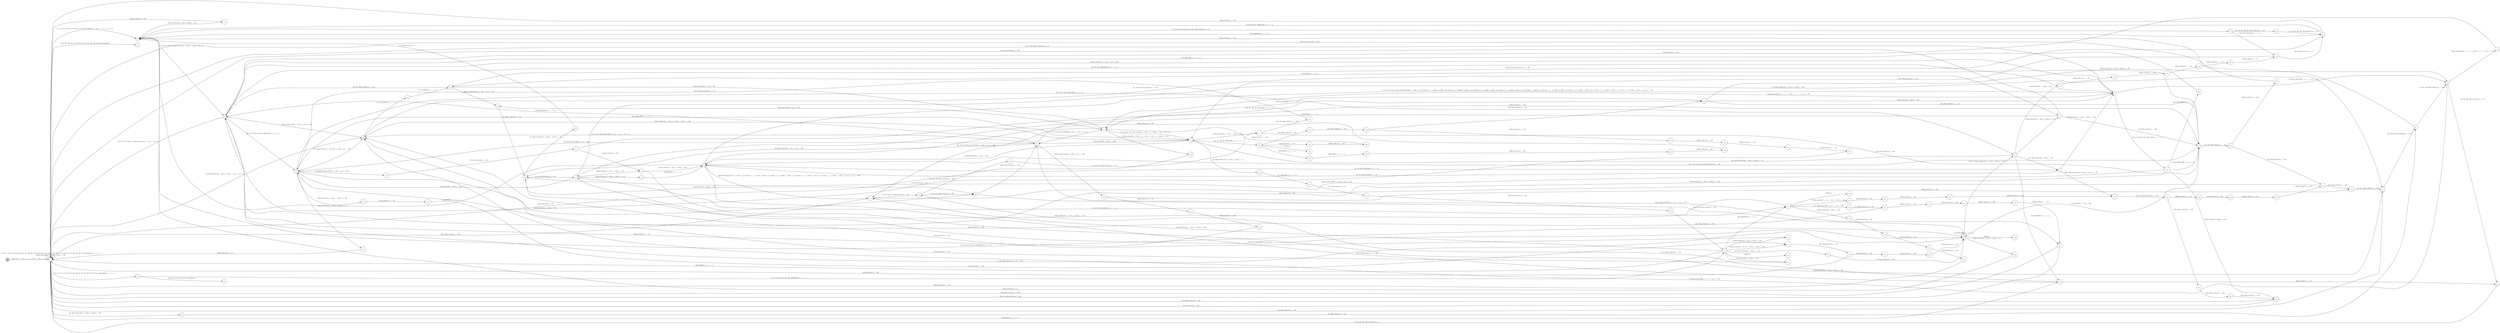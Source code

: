 digraph EFSM{
  graph [rankdir="LR", fontname="Latin Modern Math"];
  node [color="black", fillcolor="white", shape="circle", style="filled", fontname="Latin Modern Math"];
  edge [fontname="Latin Modern Math"];

  s0[fillcolor="gray", label=<s<sub>0</sub>>];
  s1[label=<s<sub>1</sub>>];
  s2[label=<s<sub>2</sub>>];
  s3[label=<s<sub>3</sub>>];
  s4[label=<s<sub>4</sub>>];
  s5[label=<s<sub>5</sub>>];
  s6[label=<s<sub>6</sub>>];
  s7[label=<s<sub>7</sub>>];
  s8[label=<s<sub>8</sub>>];
  s9[label=<s<sub>9</sub>>];
  s10[label=<s<sub>10</sub>>];
  s11[label=<s<sub>11</sub>>];
  s12[label=<s<sub>12</sub>>];
  s16[label=<s<sub>16</sub>>];
  s17[label=<s<sub>17</sub>>];
  s19[label=<s<sub>19</sub>>];
  s26[label=<s<sub>26</sub>>];
  s27[label=<s<sub>27</sub>>];
  s29[label=<s<sub>29</sub>>];
  s32[label=<s<sub>32</sub>>];
  s40[label=<s<sub>40</sub>>];
  s42[label=<s<sub>42</sub>>];
  s44[label=<s<sub>44</sub>>];
  s46[label=<s<sub>46</sub>>];
  s47[label=<s<sub>47</sub>>];
  s48[label=<s<sub>48</sub>>];
  s49[label=<s<sub>49</sub>>];
  s54[label=<s<sub>54</sub>>];
  s55[label=<s<sub>55</sub>>];
  s56[label=<s<sub>56</sub>>];
  s60[label=<s<sub>60</sub>>];
  s61[label=<s<sub>61</sub>>];
  s64[label=<s<sub>64</sub>>];
  s66[label=<s<sub>66</sub>>];
  s67[label=<s<sub>67</sub>>];
  s69[label=<s<sub>69</sub>>];
  s71[label=<s<sub>71</sub>>];
  s73[label=<s<sub>73</sub>>];
  s75[label=<s<sub>75</sub>>];
  s76[label=<s<sub>76</sub>>];
  s90[label=<s<sub>90</sub>>];
  s93[label=<s<sub>93</sub>>];
  s110[label=<s<sub>110</sub>>];
  s114[label=<s<sub>114</sub>>];
  s116[label=<s<sub>116</sub>>];
  s117[label=<s<sub>117</sub>>];
  s118[label=<s<sub>118</sub>>];
  s120[label=<s<sub>120</sub>>];
  s130[label=<s<sub>130</sub>>];
  s146[label=<s<sub>146</sub>>];
  s147[label=<s<sub>147</sub>>];
  s152[label=<s<sub>152</sub>>];
  s160[label=<s<sub>160</sub>>];
  s162[label=<s<sub>162</sub>>];
  s163[label=<s<sub>163</sub>>];
  s165[label=<s<sub>165</sub>>];
  s166[label=<s<sub>166</sub>>];
  s167[label=<s<sub>167</sub>>];
  s168[label=<s<sub>168</sub>>];
  s169[label=<s<sub>169</sub>>];
  s170[label=<s<sub>170</sub>>];
  s184[label=<s<sub>184</sub>>];
  s188[label=<s<sub>188</sub>>];
  s189[label=<s<sub>189</sub>>];
  s190[label=<s<sub>190</sub>>];
  s198[label=<s<sub>198</sub>>];
  s199[label=<s<sub>199</sub>>];
  s204[label=<s<sub>204</sub>>];
  s205[label=<s<sub>205</sub>>];
  s214[label=<s<sub>214</sub>>];
  s215[label=<s<sub>215</sub>>];
  s228[label=<s<sub>228</sub>>];
  s245[label=<s<sub>245</sub>>];
  s272[label=<s<sub>272</sub>>];
  s277[label=<s<sub>277</sub>>];
  s278[label=<s<sub>278</sub>>];
  s279[label=<s<sub>279</sub>>];
  s280[label=<s<sub>280</sub>>];
  s281[label=<s<sub>281</sub>>];
  s282[label=<s<sub>282</sub>>];
  s283[label=<s<sub>283</sub>>];
  s284[label=<s<sub>284</sub>>];
  s297[label=<s<sub>297</sub>>];
  s298[label=<s<sub>298</sub>>];
  s299[label=<s<sub>299</sub>>];
  s300[label=<s<sub>300</sub>>];
  s305[label=<s<sub>305</sub>>];
  s306[label=<s<sub>306</sub>>];
  s322[label=<s<sub>322</sub>>];
  s326[label=<s<sub>326</sub>>];
  s347[label=<s<sub>347</sub>>];
  s380[label=<s<sub>380</sub>>];
  s389[label=<s<sub>389</sub>>];
  s390[label=<s<sub>390</sub>>];
  s394[label=<s<sub>394</sub>>];
  s395[label=<s<sub>395</sub>>];
  s396[label=<s<sub>396</sub>>];
  s397[label=<s<sub>397</sub>>];
  s398[label=<s<sub>398</sub>>];
  s416[label=<s<sub>416</sub>>];
  s417[label=<s<sub>417</sub>>];
  s418[label=<s<sub>418</sub>>];
  s419[label=<s<sub>419</sub>>];
  s421[label=<s<sub>421</sub>>];
  s422[label=<s<sub>422</sub>>];
  s446[label=<s<sub>446</sub>>];
  s496[label=<s<sub>496</sub>>];
  s497[label=<s<sub>497</sub>>];
  s498[label=<s<sub>498</sub>>];
  s510[label=<s<sub>510</sub>>];
  s511[label=<s<sub>511</sub>>];
  s514[label=<s<sub>514</sub>>];
  s515[label=<s<sub>515</sub>>];
  s519[label=<s<sub>519</sub>>];
  s520[label=<s<sub>520</sub>>];
  s521[label=<s<sub>521</sub>>];
  s522[label=<s<sub>522</sub>>];
  s537[label=<s<sub>537</sub>>];

  s0->s1[label=<<i> [1]start:2/o<sub>1</sub> := 200, o<sub>2</sub> := 3, o<sub>3</sub> := 0&#91;r<sub>3</sub> := 150, r<sub>2</sub> := 250&#93;</i>>];
  s4->s5[label=<<i> [5]moveEast:0&#91;r<sub>3</sub> &gt; -7&#93;/o<sub>1</sub> := 200</i>>];
  s7->s8[label=<<i> [8, 254]moveEast:0&#91;202 &gt; r<sub>2</sub> + -1 &times; r<sub>3</sub>&#93;/o<sub>1</sub> := 150</i>>];
  s8->s9[label=<<i> [9, 255]moveEast:0&#91;202 &gt; r<sub>2</sub> + -1 &times; r<sub>3</sub>&#93;/o<sub>1</sub> := 200</i>>];
  s12->s6[label=<<i> [13, 330]moveEast:0&#91;r<sub>3</sub> &gt; -50&#93;/o<sub>1</sub> := 400</i>>];
  s6->s2[label=<<i> [14]shieldHit:1/o<sub>1</sub> := -1 + i<sub>0</sub></i>>];
  s2->s4[label=<<i> [15, 38, 83, 211, 382, 413, 451]alienHit:1/o<sub>1</sub> := 1 + i<sub>0</sub></i>>];
  s16->s17[label=<<i> [17]moveWest:0&#91;r<sub>2</sub> &gt; 354&#93;/o<sub>1</sub> := 350</i>>];
  s17->s9[label=<<i> [18, 127]moveWest:0&#91;r<sub>2</sub> &gt; 347, 400 &gt; r<sub>2</sub>, 400 &gt; r<sub>2</sub>&#93;/o<sub>1</sub> := 200</i>>];
  s19->s5[label=<<i> [20, 187]moveWest:0/o<sub>1</sub> := 200</i>>];
  s1->s26[label=<<i> [26, 267]moveEast:0&#91;!(r<sub>3</sub> &gt; 124&or;r<sub>3</sub> &gt; 124)&#93;/o<sub>1</sub> := 100</i>>];
  s26->s27[label=<<i> [27, 268]moveEast:0/o<sub>1</sub> := 150</i>>];
  s10->s40[label=<<i> [40, 85]moveEast:0&#91;!(r<sub>3</sub> &gt; 2&or;r<sub>3</sub> &gt; 2)&#93;/o<sub>1</sub> := 100</i>>];
  s16->s42[label=<<i> [42]moveWest:0&#91;!(r<sub>2</sub> &gt; 354&or;r<sub>2</sub> &gt; 354)&#93;/o<sub>1</sub> := 100</i>>];
  s42->s6[label=<<i> [43]shieldHit:1/o<sub>1</sub> := -1 + i<sub>0</sub></i>>];
  s44->s6[label=<<i> [45, 175, 437]moveEast:0/o<sub>1</sub> := 150</i>>];
  s55->s56[label=<<i> [56, 243]moveWest:0&#91;r<sub>3</sub> &gt; 124&#93;/o<sub>1</sub> := 150</i>>];
  s56->s4[label=<<i> [57, 244]moveWest:0/o<sub>1</sub> := 100</i>>];
  s4->s4[label=<<i> [58, 325]shieldHit:1/o<sub>1</sub> := -1 + i<sub>0</sub></i>>];
  s4->s16[label=<<i> [16, 59, 212, 517]alienHit:1/o<sub>1</sub> := 1 + i<sub>0</sub></i>>];
  s16->s60[label=<<i> [60]moveEast:0&#91;r<sub>3</sub> &gt; 124, r<sub>3</sub> &gt; 124&#93;/o<sub>1</sub> := 150</i>>];
  s60->s61[label=<<i> [61]moveEast:0&#91;!(r<sub>2</sub> &gt; 404&or;r<sub>2</sub> &gt; 404)&#93;/o<sub>1</sub> := 200</i>>];
  s61->s1[label=<<i> [62, 369]moveEast:0/o<sub>1</sub> := 250</i>>];
  s1->s9[label=<<i> [65, 124]moveEast:0&#91;r<sub>3</sub> &gt; 124, r<sub>3</sub> &gt; 124&#93;/o<sub>1</sub> := r<sub>2</sub>&#91;r<sub>2</sub> := 50 + r<sub>2</sub>&#93;</i>>];
  s9->s66[label=<<i> [66, 311]shieldHit:1/o<sub>1</sub> := -1 + i<sub>0</sub></i>>];
  s66->s67[label=<<i> [67, 312]alienHit:1/o<sub>1</sub> := 1 + i<sub>0</sub></i>>];
  s67->s11[label=<<i> [68]moveWest:0&#91;350 &gt; r<sub>2</sub>&#93;/o<sub>1</sub> := 200</i>>];
  s11->s69[label=<<i> [69]moveWest:0&#91;350 &gt; r<sub>2</sub>&#93;/o<sub>1</sub> := 150</i>>];
  s40->s71[label=<<i> [71, 531]moveWest:0&#91;!(r<sub>2</sub> &gt; 404&or;r<sub>2</sub> &gt; 404)&#93;/o<sub>1</sub> := 50</i>>];
  s71->s2[label=<<i> [72, 532]moveWest:0/o<sub>1</sub> := 0</i>>];
  s2->s73[label=<<i> [73, 101]shieldHit:1/o<sub>1</sub> := -1 + i<sub>0</sub></i>>];
  s73->s1[label=<<i> [78]moveWest:0/o<sub>1</sub> := 100</i>>];
  s4->s10[label=<<i> [39, 84, 452]moveEast:0&#91;!(r<sub>3</sub> &gt; -7&or;r<sub>3</sub> &gt; -7)&#93;/o<sub>1</sub> := 50</i>>];
  s40->s16[label=<<i> [41, 86, 367]moveEast:0/o<sub>1</sub> := 150</i>>];
  s16->s61[label=<<i> [87, 368]moveEast:0&#91;!(r<sub>3</sub> &gt; 124&or;r<sub>3</sub> &gt; 124)&#93;/o<sub>1</sub> := 200</i>>];
  s8->s90[label=<<i> [90]moveEast:0&#91;!(202 &gt; r<sub>2</sub> + -1 &times; r<sub>3</sub>&or;202 &gt; r<sub>2</sub> + -1 &times; r<sub>3</sub>)&#93;/o<sub>1</sub> := 150</i>>];
  s90->s3[label=<<i> [91]moveEast:0/o<sub>1</sub> := 200</i>>];
  s93->s46[label=<<i> [94, 384]alienHit:1/o<sub>1</sub> := 1 + i<sub>0</sub></i>>];
  s47->s48[label=<<i> [48, 96, 440, 476]moveEast:0/o<sub>1</sub> := 300</i>>];
  s48->s49[label=<<i> [49, 97, 409, 441]moveEast:0/o<sub>1</sub> := 350</i>>];
  s49->s1[label=<<i> [98, 500]moveWest:0/o<sub>1</sub> := 300</i>>];
  s3->s7[label=<<i> [108]moveEast:0&#91;!(r<sub>3</sub> &gt; -7&or;r<sub>3</sub> &gt; -7)&#93;/o<sub>1</sub> := 300</i>>];
  s7->s11[label=<<i> [109]moveEast:0&#91;!(202 &gt; r<sub>2</sub> + -1 &times; r<sub>3</sub>&or;202 &gt; r<sub>2</sub> + -1 &times; r<sub>3</sub>)&#93;/o<sub>1</sub> := 350</i>>];
  s11->s110[label=<<i> [110]moveEast:0&#91;!(r<sub>2</sub> + 1100 &times; r<sub>3</sub> &gt; -346&or;r<sub>2</sub> + 1100 &times; r<sub>3</sub> &gt; -346)&#93;/o<sub>1</sub> := 400</i>>];
  s110->s1[label=<<i> [111]moveWest:0/o<sub>1</sub> := 350</i>>];
  s55->s114[label=<<i> [114]moveWest:0&#91;!(r<sub>3</sub> &gt; 124&or;r<sub>3</sub> &gt; 124)&#93;/o<sub>1</sub> := 300</i>>];
  s47->s116[label=<<i> [116, 431, 463, 506]moveWest:0/o<sub>1</sub> := 200</i>>];
  s116->s117[label=<<i> [117, 432, 464, 507]moveWest:0/o<sub>1</sub> := 150</i>>];
  s117->s118[label=<<i> [118, 433, 508]moveWest:0/o<sub>1</sub> := 100</i>>];
  s17->s120[label=<<i> [120]moveWest:0&#91;!(r<sub>2</sub> &gt; 347&or;r<sub>2</sub> &gt; 347)&#93;/o<sub>1</sub> := 0</i>>];
  s120->s1[label=<<i> [121]moveEast:0/o<sub>1</sub> := 50</i>>];
  s10->s17[label=<<i> [126, 294]moveWest:0&#91;400 &gt; r<sub>2</sub>&#93;/o<sub>1</sub> := 250</i>>];
  s9->s3[label=<<i> [128]moveEast:0&#91;!(350 &gt; r<sub>2</sub>&or;350 &gt; r<sub>2</sub>)&#93;/o<sub>1</sub> := 250</i>>];
  s3->s7[label=<<i> [129, 314, 320, 340]shieldHit:1/o<sub>1</sub> := -1 + i<sub>0</sub></i>>];
  s130->s5[label=<<i> [131]moveWest:0&#91;400 &gt; r<sub>2</sub>&#93;/o<sub>1</sub> := 200</i>>];
  s6->s46[label=<<i> [46, 133, 438]moveEast:0/o<sub>1</sub> := 200</i>>];
  s46->s1[label=<<i> [134]shieldHit:1/o<sub>1</sub> := -1 + i<sub>0</sub></i>>];
  s2->s3[label=<<i> [3, 35, 137, 156, 354, 448]moveWest:0&#91;r<sub>3</sub> &gt; 98&#93;/o<sub>1</sub> := r<sub>3</sub>&#91;r<sub>3</sub> := -50 + r<sub>3</sub>&#93;</i>>];
  s12->s10[label=<<i> [143]moveWest:0&#91;r<sub>2</sub> &gt; 404&#93;/o<sub>1</sub> := 350</i>>];
  s10->s3[label=<<i> [144, 200]shieldHit:1/o<sub>1</sub> := -1 + i<sub>0</sub></i>>];
  s17->s146[label=<<i> [146, 470]moveWest:0&#91;!(400 &gt; r<sub>2</sub>&or;400 &gt; r<sub>2</sub>)&#93;/o<sub>1</sub> := 300</i>>];
  s146->s147[label=<<i> [147, 471]moveWest:0/o<sub>1</sub> := 250</i>>];
  s147->s5[label=<<i> [148]moveWest:0/o<sub>1</sub> := 200</i>>];
  s7->s130[label=<<i> [130, 151, 230, 315, 321, 341]alienHit:1/o<sub>1</sub> := 1 + i<sub>0</sub></i>>];
  s130->s152[label=<<i> [152]moveEast:0&#91;r<sub>2</sub> &gt; 404&#93;/o<sub>1</sub> := 150</i>>];
  s152->s1[label=<<i> [153, 308]moveEast:0/o<sub>1</sub> := 200</i>>];
  s3->s1[label=<<i> [36, 81, 138, 157, 344, 355, 449]moveWest:0/o<sub>1</sub> := r<sub>3</sub>&#91;r<sub>3</sub> := -50 + r<sub>3</sub>&#93;</i>>];
  s160->s12[label=<<i> [161, 376]moveEast:0/o<sub>1</sub> := 100</i>>];
  s162->s163[label=<<i> [163]win:0</i>>];
  s162->s165[label=<<i> [165, 226]moveWest:0/o<sub>1</sub> := 350</i>>];
  s165->s166[label=<<i> [166, 227]moveWest:0/o<sub>1</sub> := 300</i>>];
  s166->s167[label=<<i> [167]moveWest:0/o<sub>1</sub> := 250</i>>];
  s167->s168[label=<<i> [168]moveWest:0/o<sub>1</sub> := 200</i>>];
  s168->s169[label=<<i> [169]moveWest:0/o<sub>1</sub> := 150</i>>];
  s169->s170[label=<<i> [170]moveWest:0/o<sub>1</sub> := 100</i>>];
  s170->s3[label=<<i> [171]moveWest:0/o<sub>1</sub> := 50</i>>];
  s93->s44[label=<<i> [174, 436]moveEast:0&#91;r<sub>2</sub> &gt; 404&#93;/o<sub>1</sub> := 100</i>>];
  s44->s7[label=<<i> [177]moveWest:0&#91;r<sub>2</sub> &gt; 404, r<sub>2</sub> &gt; 404&#93;/o<sub>1</sub> := 100</i>>];
  s7->s1[label=<<i> [23, 178, 238, 482]moveWest:0/o<sub>1</sub> := 50</i>>];
  s55->s184[label=<<i> [184]moveEast:0&#91;r<sub>3</sub> &gt; 124&#93;/o<sub>1</sub> := 250</i>>];
  s184->s9[label=<<i> [185]moveEast:0/o<sub>1</sub> := 300</i>>];
  s188->s189[label=<<i> [189, 467]moveEast:0/o<sub>1</sub> := 300</i>>];
  s189->s190[label=<<i> [190, 286]moveWest:0/o<sub>1</sub> := 250</i>>];
  s27->s8[label=<<i> [28, 89, 193, 289]moveWest:0/o<sub>1</sub> := 100</i>>];
  s55->s198[label=<<i> [198, 493]alienHit:1/o<sub>1</sub> := 1 + i<sub>0</sub></i>>];
  s198->s199[label=<<i> [199]win:0</i>>];
  s17->s12[label=<<i> [202, 295]shieldHit:1/o<sub>1</sub> := -1 + i<sub>0</sub></i>>];
  s162->s204[label=<<i> [204]moveEast:0/o<sub>1</sub> := 350</i>>];
  s204->s205[label=<<i> [205]moveEast:0/o<sub>1</sub> := 400</i>>];
  s205->s11[label=<<i> [206]moveWest:0/o<sub>1</sub> := 350</i>>];
  s11->s114[label=<<i> [207, 429, 461, 504]moveWest:0&#91;!(350 &gt; r<sub>2</sub>&or;350 &gt; r<sub>2</sub>)&#93;/o<sub>1</sub> := 300</i>>];
  s114->s1[label=<<i> [208, 317]moveEast:0/o<sub>1</sub> := 350</i>>];
  s198->s214[label=<<i> [214, 494]moveEast:0&#91;!(1 &gt; r<sub>3</sub>&or;1 &gt; r<sub>3</sub>)&#93;/o<sub>1</sub> := 200</i>>];
  s214->s215[label=<<i> [215, 495]moveEast:0/o<sub>1</sub> := 250</i>>];
  s215->s17[label=<<i> [216]moveWest:0/o<sub>1</sub> := 200</i>>];
  s93->s19[label=<<i> [218]moveEast:0&#91;!(r<sub>2</sub> &gt; 404&or;r<sub>2</sub> &gt; 404)&#93;/o<sub>1</sub> := 250</i>>];
  s19->s1[label=<<i> [219, 261]moveEast:0/o<sub>1</sub> := 300</i>>];
  s9->s10[label=<<i> [10, 125, 222, 256]moveEast:0&#91;350 &gt; r<sub>2</sub>&#93;/o<sub>1</sub> := r<sub>2</sub>&#91;r<sub>2</sub> := 50 + r<sub>2</sub>&#93;</i>>];
  s10->s11[label=<<i> [11, 141, 223, 257]moveEast:0&#91;r<sub>3</sub> &gt; 2&#93;/o<sub>1</sub> := r<sub>2</sub>&#91;r<sub>2</sub> := 50 + r<sub>2</sub>&#93;</i>>];
  s12->s162[label=<<i> [162, 164, 203, 225, 296]alienHit:1/o<sub>1</sub> := 1 + i<sub>0</sub></i>>];
  s166->s228[label=<<i> [228, 427]moveEast:0/o<sub>1</sub> := 350</i>>];
  s228->s7[label=<<i> [229]moveEast:0&#91;r<sub>2</sub> &gt; 404&#93;/o<sub>1</sub> := 400</i>>];
  s130->s40[label=<<i> [231]moveWest:0&#91;!(400 &gt; r<sub>2</sub>&or;400 &gt; r<sub>2</sub>)&#93;/o<sub>1</sub> := 350</i>>];
  s40->s48[label=<<i> [232]moveWest:0&#91;r<sub>2</sub> &gt; 404&#93;/o<sub>1</sub> := 300</i>>];
  s48->s10[label=<<i> [233, 477]moveWest:0/o<sub>1</sub> := 250</i>>];
  s10->s228[label=<<i> [234, 327, 453, 459, 478]alienHit:1/o<sub>1</sub> := 1 + i<sub>0</sub></i>>];
  s228->s5[label=<<i> [235, 479]moveWest:0/o<sub>1</sub> := 200</i>>];
  s4->s245[label=<<i> [245]moveWest:0&#91;r<sub>3</sub> &gt; 124, r<sub>3</sub> &gt; 124&#93;/o<sub>1</sub> := 50</i>>];
  s245->s2[label=<<i> [246]moveWest:0/o<sub>1</sub> := 0</i>>];
  s67->s5[label=<<i> [251]alienHit:1/o<sub>1</sub> := 1 + i<sub>0</sub></i>>];
  s5->s6[label=<<i> [6, 21, 132, 149, 236, 252, 480]moveWest:0/o<sub>1</sub> := 150</i>>];
  s6->s7[label=<<i> [7, 22, 150, 237, 253, 481]moveWest:0&#91;!(!(!(1253 &gt; r<sub>3</sub>&or;1253 &gt; r<sub>3</sub>)&or;!(!(!(-349 &gt; r<sub>2</sub> + r<sub>3</sub>&or;!(300 &gt; r<sub>3</sub>&or;300 &gt; r<sub>3</sub>))&or;!(-349 &gt; r<sub>2</sub> + r<sub>3</sub>&or;!(300 &gt; r<sub>3</sub>&or;300 &gt; r<sub>3</sub>)))&or;!(!(-349 &gt; r<sub>2</sub> + r<sub>3</sub>&or;!(300 &gt; r<sub>3</sub>&or;300 &gt; r<sub>3</sub>))&or;!(-349 &gt; r<sub>2</sub> + r<sub>3</sub>&or;!(300 &gt; r<sub>3</sub>&or;300 &gt; r<sub>3</sub>)))))&or;!(!(1253 &gt; r<sub>3</sub>&or;1253 &gt; r<sub>3</sub>)&or;!(!(!(-349 &gt; r<sub>2</sub> + r<sub>3</sub>&or;!(300 &gt; r<sub>3</sub>&or;300 &gt; r<sub>3</sub>))&or;!(-349 &gt; r<sub>2</sub> + r<sub>3</sub>&or;!(300 &gt; r<sub>3</sub>&or;300 &gt; r<sub>3</sub>)))&or;!(!(-349 &gt; r<sub>2</sub> + r<sub>3</sub>&or;!(300 &gt; r<sub>3</sub>&or;300 &gt; r<sub>3</sub>))&or;!(-349 &gt; r<sub>2</sub> + r<sub>3</sub>&or;!(300 &gt; r<sub>3</sub>&or;300 &gt; r<sub>3</sub>))))))&#93;/o<sub>1</sub> := 100</i>>];
  s12->s9[label=<<i> [259]moveWest:0&#91;r<sub>2</sub> &gt; 354, !(r<sub>2</sub> &gt; 404&or;r<sub>2</sub> &gt; 404)&#93;/o<sub>1</sub> := 300</i>>];
  s9->s19[label=<<i> [19, 186, 260, 274]moveWest:0/o<sub>1</sub> := 250</i>>];
  s27->s1[label=<<i> [269, 351]moveEast:0/o<sub>1</sub> := 200</i>>];
  s55->s272[label=<<i> [272]moveEast:0&#91;!(r<sub>3</sub> &gt; 50&or;r<sub>3</sub> &gt; 50)&#93;/o<sub>1</sub> := 250</i>>];
  s272->s9[label=<<i> [273]moveEast:0/o<sub>1</sub> := 300</i>>];
  s19->s16[label=<<i> [275]shieldHit:1/o<sub>1</sub> := -1 + i<sub>0</sub></i>>];
  s198->s277[label=<<i> [277]moveEast:0&#91;1 &gt; r<sub>3</sub>, !(r<sub>3</sub> &gt; 50&or;r<sub>3</sub> &gt; 50)&#93;/o<sub>1</sub> := 300</i>>];
  s277->s278[label=<<i> [278]moveEast:0/o<sub>1</sub> := 350</i>>];
  s278->s279[label=<<i> [279]moveEast:0/o<sub>1</sub> := 400</i>>];
  s279->s280[label=<<i> [280]moveWest:0/o<sub>1</sub> := 350</i>>];
  s280->s281[label=<<i> [281, 304, 333]moveWest:0/o<sub>1</sub> := 300</i>>];
  s281->s282[label=<<i> [282]moveEast:0/o<sub>1</sub> := 350</i>>];
  s282->s283[label=<<i> [283]moveEast:0/o<sub>1</sub> := 400</i>>];
  s283->s284[label=<<i> [284]moveWest:0/o<sub>1</sub> := 350</i>>];
  s284->s189[label=<<i> [285]moveWest:0/o<sub>1</sub> := 300</i>>];
  s190->s61[label=<<i> [191, 287, 349]moveWest:0/o<sub>1</sub> := 200</i>>];
  s61->s27[label=<<i> [88, 192, 288, 350]moveWest:0/o<sub>1</sub> := 150</i>>];
  s8->s29[label=<<i> [29, 194, 290, 455]moveWest:0/o<sub>1</sub> := 50</i>>];
  s162->s297[label=<<i> [297]shieldHit:1/o<sub>1</sub> := -1 + i<sub>0</sub></i>>];
  s297->s298[label=<<i> [298]alienHit:1/o<sub>1</sub> := 1 + i<sub>0</sub></i>>];
  s298->s299[label=<<i> [299]moveEast:0/o<sub>1</sub> := 300</i>>];
  s299->s300[label=<<i> [300]moveEast:0/o<sub>1</sub> := 350</i>>];
  s300->s6[label=<<i> [301]moveEast:0/o<sub>1</sub> := 400</i>>];
  s44->s280[label=<<i> [303, 332]moveWest:0&#91;!(r<sub>2</sub> &gt; 404&or;r<sub>2</sub> &gt; 404)&#93;/o<sub>1</sub> := 350</i>>];
  s281->s305[label=<<i> [305, 334]moveWest:0/o<sub>1</sub> := 250</i>>];
  s305->s306[label=<<i> [306, 335]moveWest:0/o<sub>1</sub> := 200</i>>];
  s306->s152[label=<<i> [307, 336]moveWest:0/o<sub>1</sub> := 150</i>>];
  s54->s64[label=<<i> [64, 80, 123, 140, 210, 293, 310, 319, 346]lose:0</i>>];
  s67->s3[label=<<i> [107, 313, 406]moveEast:0/o<sub>1</sub> := 250</i>>];
  s130->s114[label=<<i> [316]moveEast:0&#91;!(r<sub>2</sub> &gt; 404&or;r<sub>2</sub> &gt; 404)&#93;/o<sub>1</sub> := 300</i>>];
  s130->s322[label=<<i> [322, 342]shieldHit:1/o<sub>1</sub> := -1 + i<sub>0</sub></i>>];
  s322->s3[label=<<i> [323, 343]alienHit:1/o<sub>1</sub> := 1 + i<sub>0</sub></i>>];
  s4->s326[label=<<i> [326]lose:0</i>>];
  s11->s12[label=<<i> [12, 142, 224, 258, 329]moveEast:0&#91;r<sub>2</sub> + 1100 &times; r<sub>3</sub> &gt; -346&#93;/o<sub>1</sub> := r<sub>2</sub>&#91;r<sub>2</sub> := 50 + r<sub>2</sub>&#93;</i>>];
  s6->s44[label=<<i> [44, 176, 302, 331]alienHit:1/o<sub>1</sub> := 1 + i<sub>0</sub></i>>];
  s152->s1[label=<<i> [337]moveWest:0/o<sub>1</sub> := 100</i>>];
  s10->s347[label=<<i> [347]moveWest:0&#91;!(400 &gt; r<sub>2</sub>&or;400 &gt; r<sub>2</sub>)&#93;/o<sub>1</sub> := 300</i>>];
  s347->s190[label=<<i> [348]moveWest:0/o<sub>1</sub> := 250</i>>];
  s1->s2[label=<<i> [2, 34, 37, 82, 136, 155, 158, 353, 356, 447, 450]moveWest:0&#91;r<sub>3</sub> &gt; -50&#93;/o<sub>1</sub> := r<sub>3</sub>&#91;r<sub>3</sub> := -50 + r<sub>3</sub>&#93;</i>>];
  s160->s73[label=<<i> [359, 400]moveWest:0/o<sub>1</sub> := 0</i>>];
  s73->s67[label=<<i> [106, 250, 364, 405]moveEast:0/o<sub>1</sub> := 200</i>>];
  s67->s69[label=<<i> [365]moveWest:0&#91;!(350 &gt; r<sub>2</sub>&or;350 &gt; r<sub>2</sub>)&#93;/o<sub>1</sub> := 150</i>>];
  s69->s40[label=<<i> [70, 366]moveWest:0/o<sub>1</sub> := 100</i>>];
  s1->s1[label=<<i> [371]moveWest:0&#91;!(r<sub>3</sub> &gt; -50&or;r<sub>3</sub> &gt; -50)&#93;/o<sub>1</sub> := 200</i>>];
  s75->s160[label=<<i> [160, 358, 375]alienHit:1/o<sub>1</sub> := 1 + i<sub>0</sub></i>>];
  s12->s117[label=<<i> [377]moveEast:0&#91;!(r<sub>3</sub> &gt; -50&or;r<sub>3</sub> &gt; -50)&#93;/o<sub>1</sub> := 150</i>>];
  s117->s5[label=<<i> [378, 465]moveEast:0/o<sub>1</sub> := 200</i>>];
  s5->s188[label=<<i> [188, 379, 466]moveEast:0/o<sub>1</sub> := 250</i>>];
  s188->s380[label=<<i> [380]moveWest:0/o<sub>1</sub> := 200</i>>];
  s380->s2[label=<<i> [381]moveWest:0/o<sub>1</sub> := 150</i>>];
  s4->s93[label=<<i> [383, 414, 486]moveWest:0&#91;!(r<sub>3</sub> &gt; 124&or;r<sub>3</sub> &gt; 124)&#93;/o<sub>1</sub> := 100</i>>];
  s46->s29[label=<<i> [385]moveWest:0/o<sub>1</sub> := 50</i>>];
  s347->s389[label=<<i> [389]moveEast:0/o<sub>1</sub> := 350</i>>];
  s389->s390[label=<<i> [390]moveEast:0/o<sub>1</sub> := 400</i>>];
  s390->s3[label=<<i> [391]moveWest:0/o<sub>1</sub> := 350</i>>];
  s3->s17[label=<<i> [92, 145, 172, 201, 392, 407, 469]alienHit:1/o<sub>1</sub> := 1 + i<sub>0</sub></i>>];
  s17->s93[label=<<i> [93, 173, 217, 393, 435]alienHit:1/o<sub>1</sub> := 1 + i<sub>0</sub></i>>];
  s93->s394[label=<<i> [394]moveWest:0&#91;r<sub>2</sub> &gt; 404&#93;/o<sub>1</sub> := 300</i>>];
  s394->s395[label=<<i> [395]moveWest:0/o<sub>1</sub> := 250</i>>];
  s395->s396[label=<<i> [396]moveWest:0/o<sub>1</sub> := 200</i>>];
  s396->s397[label=<<i> [397]moveWest:0/o<sub>1</sub> := 150</i>>];
  s397->s398[label=<<i> [398]moveWest:0/o<sub>1</sub> := 100</i>>];
  s398->s160[label=<<i> [399]moveWest:0/o<sub>1</sub> := 50</i>>];
  s73->s2[label=<<i> [74, 102, 360, 401, 536]alienHit:1/o<sub>1</sub> := 1 + i<sub>0</sub></i>>];
  s2->s75[label=<<i> [75, 103, 159, 247, 357, 361, 374, 402, 533]moveEast:0/o<sub>1</sub> := 50</i>>];
  s75->s76[label=<<i> [76, 104, 248, 362, 403, 534]moveEast:0/o<sub>1</sub> := 100</i>>];
  s76->s73[label=<<i> [77, 105, 249, 363, 404, 535]moveEast:0/o<sub>1</sub> := 150</i>>];
  s17->s48[label=<<i> [408]moveEast:0&#91;r<sub>2</sub> &gt; 404&#93;/o<sub>1</sub> := 300</i>>];
  s93->s12[label=<<i> [415, 487]moveWest:0&#91;!(r<sub>2</sub> &gt; 404&or;r<sub>2</sub> &gt; 404)&#93;/o<sub>1</sub> := 50</i>>];
  s12->s416[label=<<i> [416, 488]moveWest:0&#91;!(r<sub>2</sub> &gt; 354&or;r<sub>2</sub> &gt; 354)&#93;/o<sub>1</sub> := 0</i>>];
  s416->s417[label=<<i> [417, 489]alienHit:1/o<sub>1</sub> := 1 + i<sub>0</sub></i>>];
  s417->s418[label=<<i> [418, 490]moveEast:0/o<sub>1</sub> := 50</i>>];
  s418->s419[label=<<i> [419, 491]moveEast:0/o<sub>1</sub> := 100</i>>];
  s419->s55[label=<<i> [420, 492]moveEast:0/o<sub>1</sub> := 150</i>>];
  s55->s421[label=<<i> [421]moveEast:0&#91;r<sub>3</sub> &gt; 50, !(r<sub>3</sub> &gt; 124&or;r<sub>3</sub> &gt; 124)&#93;/o<sub>1</sub> := 200</i>>];
  s421->s422[label=<<i> [422, 513]moveEast:0/o<sub>1</sub> := 250</i>>];
  s422->s1[label=<<i> [423]moveWest:0/o<sub>1</sub> := 200</i>>];
  s46->s47[label=<<i> [47, 95, 439]moveEast:0/o<sub>1</sub> := 250</i>>];
  s49->s1[label=<<i> [50, 410, 442]moveEast:0/o<sub>1</sub> := 400</i>>];
  s1->s54[label=<<i> [54, 63, 79, 112, 122, 139, 182, 196, 209, 241, 270, 292, 309, 318, 345, 444, 524]shieldHit:1/o<sub>1</sub> := -1 + i<sub>0</sub></i>>];
  s54->s55[label=<<i> [55, 113, 183, 197, 242, 271, 445, 525]alienHit:1/o<sub>1</sub> := 1 + i<sub>0</sub></i>>];
  s55->s446[label=<<i> [446]win:0</i>>];
  s228->s8[label=<<i> [454]moveEast:0&#91;!(r<sub>2</sub> &gt; 404&or;r<sub>2</sub> &gt; 404)&#93;/o<sub>1</sub> := 100</i>>];
  s29->s1[label=<<i> [30, 195, 291, 386, 456]moveWest:0/o<sub>1</sub> := 0</i>>];
  s228->s11[label=<<i> [328, 428, 460]alienHit:1/o<sub>1</sub> := 1 + i<sub>0</sub></i>>];
  s189->s3[label=<<i> [468]moveEast:0/o<sub>1</sub> := 350</i>>];
  s147->s60[label=<<i> [472]moveEast:0/o<sub>1</sub> := 300</i>>];
  s60->s6[label=<<i> [473]moveEast:0&#91;r<sub>2</sub> &gt; 404&#93;/o<sub>1</sub> := 350&#91;r<sub>3</sub> := 300&#93;</i>>];
  s6->s114[label=<<i> [474]moveWest:0&#91;!(!(1253 &gt; r<sub>3</sub>&or;1253 &gt; r<sub>3</sub>)&or;!(!(!(-349 &gt; r<sub>2</sub> + r<sub>3</sub>&or;!(300 &gt; r<sub>3</sub>&or;300 &gt; r<sub>3</sub>))&or;!(-349 &gt; r<sub>2</sub> + r<sub>3</sub>&or;!(300 &gt; r<sub>3</sub>&or;300 &gt; r<sub>3</sub>)))&or;!(!(-349 &gt; r<sub>2</sub> + r<sub>3</sub>&or;!(300 &gt; r<sub>3</sub>&or;300 &gt; r<sub>3</sub>))&or;!(-349 &gt; r<sub>2</sub> + r<sub>3</sub>&or;!(300 &gt; r<sub>3</sub>&or;300 &gt; r<sub>3</sub>)))))&#93;/o<sub>1</sub> := r<sub>3</sub>&#91;r<sub>3</sub> := 250&#93;</i>>];
  s3->s4[label=<<i> [4, 324, 485]moveEast:0&#91;r<sub>3</sub> &gt; -7&#93;/o<sub>1</sub> := 150</i>>];
  s215->s496[label=<<i> [496]moveEast:0/o<sub>1</sub> := 300</i>>];
  s496->s497[label=<<i> [497]moveEast:0/o<sub>1</sub> := 350</i>>];
  s497->s498[label=<<i> [498]moveEast:0/o<sub>1</sub> := 400</i>>];
  s498->s49[label=<<i> [499]moveWest:0/o<sub>1</sub> := 350</i>>];
  s114->s47[label=<<i> [115, 430, 462, 475, 505]moveWest:0/o<sub>1</sub> := 250</i>>];
  s118->s17[label=<<i> [119, 434, 509]moveWest:0/o<sub>1</sub> := 50</i>>];
  s17->s510[label=<<i> [510]moveEast:0&#91;!(r<sub>2</sub> &gt; 404&or;r<sub>2</sub> &gt; 404)&#93;/o<sub>1</sub> := 100</i>>];
  s510->s511[label=<<i> [511]moveEast:0/o<sub>1</sub> := 150</i>>];
  s511->s421[label=<<i> [512]moveEast:0/o<sub>1</sub> := 200</i>>];
  s422->s514[label=<<i> [514]moveEast:0/o<sub>1</sub> := 300</i>>];
  s514->s515[label=<<i> [515]moveEast:0/o<sub>1</sub> := 350</i>>];
  s515->s4[label=<<i> [516]moveEast:0/o<sub>1</sub> := 400</i>>];
  s16->s198[label=<<i> [213, 276, 518, 529]alienHit:1/o<sub>1</sub> := 1 + i<sub>0</sub></i>>];
  s198->s519[label=<<i> [519]moveWest:0&#91;r<sub>2</sub> &gt; 354&#93;/o<sub>1</sub> := 350</i>>];
  s519->s520[label=<<i> [520]moveWest:0/o<sub>1</sub> := 300</i>>];
  s520->s521[label=<<i> [521]moveWest:0/o<sub>1</sub> := 250</i>>];
  s521->s522[label=<<i> [522]moveWest:0/o<sub>1</sub> := 200</i>>];
  s522->s1[label=<<i> [523]moveWest:0/o<sub>1</sub> := 150</i>>];
  s55->s1[label=<<i> [526]shieldHit:1/o<sub>1</sub> := -1 + i<sub>0</sub></i>>];
  s1->s1[label=<<i> [24, 25, 31, 33, 51, 52, 99, 135, 154, 179, 181, 220, 239, 262, 263, 264, 266, 338, 352, 370, 372, 387, 411, 424, 425, 443, 457, 483, 501, 502, 527, 539]alienHit:1/o<sub>1</sub> := 1 + i<sub>0</sub></i>>];
  s1->s32[label=<<i> [32, 53, 100, 180, 221, 240, 265, 339, 373, 388, 412, 426, 458, 484, 503, 528, 540]win:0</i>>];
  s198->s40[label=<<i> [530]moveWest:0&#91;!(r<sub>2</sub> &gt; 354&or;r<sub>2</sub> &gt; 354)&#93;/o<sub>1</sub> := 100</i>>];
  s2->s537[label=<<i> [537]moveWest:0&#91;!(r<sub>3</sub> &gt; 98&or;r<sub>3</sub> &gt; 98)&#93;/o<sub>1</sub> := 100</i>>];
  s537->s1[label=<<i> [538]moveEast:0/o<sub>1</sub> := 150</i>>];
}